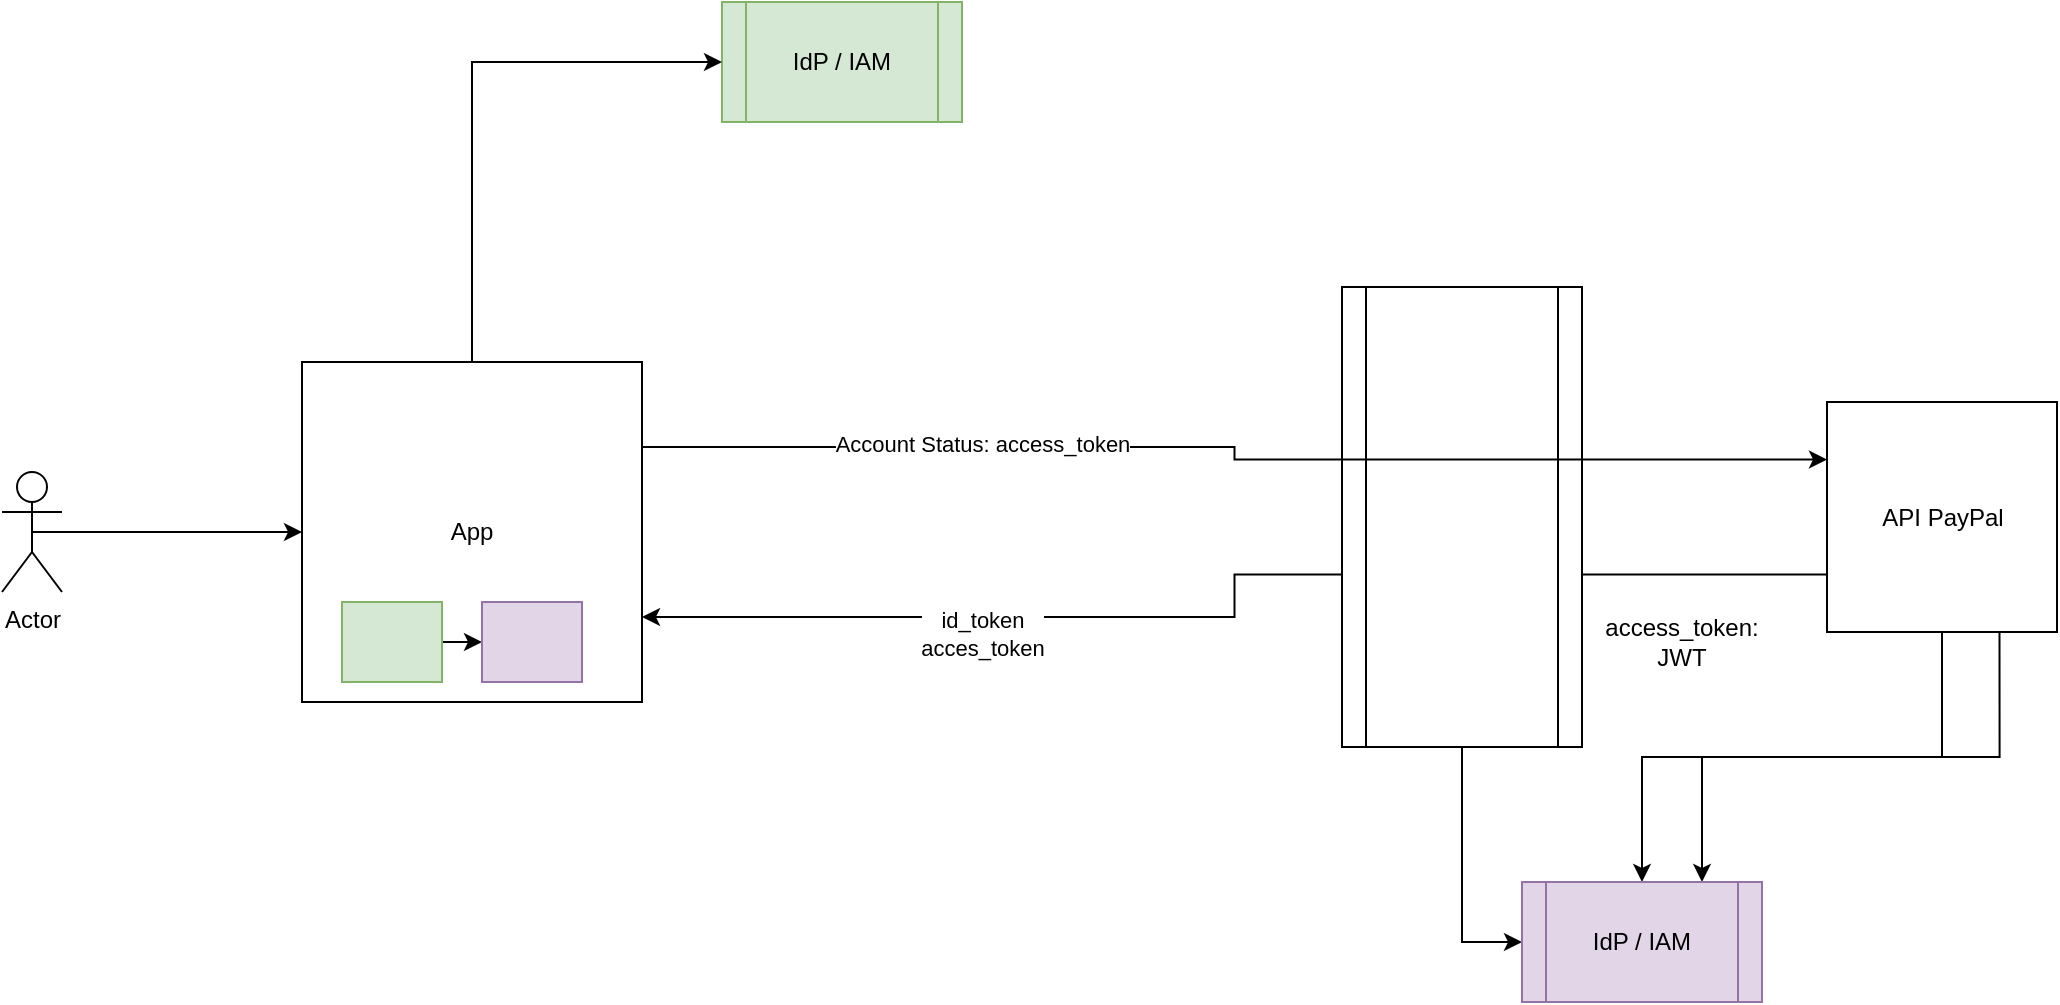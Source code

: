 <mxfile version="23.1.1" type="device">
  <diagram name="Page-1" id="omrCjFsz9Rno5y2q_Hbb">
    <mxGraphModel dx="2284" dy="738" grid="1" gridSize="10" guides="1" tooltips="1" connect="1" arrows="1" fold="1" page="1" pageScale="1" pageWidth="850" pageHeight="1100" math="0" shadow="0">
      <root>
        <mxCell id="0" />
        <mxCell id="1" parent="0" />
        <mxCell id="5tv3QEgn05VSVdU80hes-9" style="edgeStyle=orthogonalEdgeStyle;rounded=0;orthogonalLoop=1;jettySize=auto;html=1;exitX=0.5;exitY=1;exitDx=0;exitDy=0;entryX=0.5;entryY=0;entryDx=0;entryDy=0;" edge="1" parent="1" source="5tv3QEgn05VSVdU80hes-1" target="5tv3QEgn05VSVdU80hes-8">
          <mxGeometry relative="1" as="geometry" />
        </mxCell>
        <mxCell id="5tv3QEgn05VSVdU80hes-10" style="edgeStyle=orthogonalEdgeStyle;rounded=0;orthogonalLoop=1;jettySize=auto;html=1;exitX=0;exitY=0.75;exitDx=0;exitDy=0;entryX=1;entryY=0.75;entryDx=0;entryDy=0;" edge="1" parent="1" source="5tv3QEgn05VSVdU80hes-1" target="5tv3QEgn05VSVdU80hes-5">
          <mxGeometry relative="1" as="geometry" />
        </mxCell>
        <mxCell id="5tv3QEgn05VSVdU80hes-11" value="id_token&lt;br&gt;acces_token" style="edgeLabel;html=1;align=center;verticalAlign=middle;resizable=0;points=[];" vertex="1" connectable="0" parent="5tv3QEgn05VSVdU80hes-10">
          <mxGeometry x="0.27" y="1" relative="1" as="geometry">
            <mxPoint x="-54" y="7" as="offset" />
          </mxGeometry>
        </mxCell>
        <mxCell id="5tv3QEgn05VSVdU80hes-18" style="edgeStyle=orthogonalEdgeStyle;rounded=0;orthogonalLoop=1;jettySize=auto;html=1;exitX=0.75;exitY=1;exitDx=0;exitDy=0;entryX=0.75;entryY=0;entryDx=0;entryDy=0;" edge="1" parent="1" source="5tv3QEgn05VSVdU80hes-1" target="5tv3QEgn05VSVdU80hes-8">
          <mxGeometry relative="1" as="geometry" />
        </mxCell>
        <mxCell id="5tv3QEgn05VSVdU80hes-1" value="API PayPal" style="whiteSpace=wrap;html=1;aspect=fixed;" vertex="1" parent="1">
          <mxGeometry x="682.5" y="220" width="115" height="115" as="geometry" />
        </mxCell>
        <mxCell id="5tv3QEgn05VSVdU80hes-19" style="edgeStyle=orthogonalEdgeStyle;rounded=0;orthogonalLoop=1;jettySize=auto;html=1;exitX=0.5;exitY=1;exitDx=0;exitDy=0;entryX=0;entryY=0.5;entryDx=0;entryDy=0;" edge="1" parent="1" source="5tv3QEgn05VSVdU80hes-2" target="5tv3QEgn05VSVdU80hes-8">
          <mxGeometry relative="1" as="geometry" />
        </mxCell>
        <mxCell id="5tv3QEgn05VSVdU80hes-2" value="" style="shape=process;whiteSpace=wrap;html=1;backgroundOutline=1;" vertex="1" parent="1">
          <mxGeometry x="440" y="162.5" width="120" height="230" as="geometry" />
        </mxCell>
        <mxCell id="5tv3QEgn05VSVdU80hes-7" style="edgeStyle=orthogonalEdgeStyle;rounded=0;orthogonalLoop=1;jettySize=auto;html=1;exitX=0.5;exitY=0.5;exitDx=0;exitDy=0;exitPerimeter=0;" edge="1" parent="1" source="5tv3QEgn05VSVdU80hes-3" target="5tv3QEgn05VSVdU80hes-5">
          <mxGeometry relative="1" as="geometry" />
        </mxCell>
        <mxCell id="5tv3QEgn05VSVdU80hes-3" value="Actor" style="shape=umlActor;verticalLabelPosition=bottom;verticalAlign=top;html=1;outlineConnect=0;" vertex="1" parent="1">
          <mxGeometry x="-230" y="255" width="30" height="60" as="geometry" />
        </mxCell>
        <mxCell id="5tv3QEgn05VSVdU80hes-4" value="IdP / IAM" style="shape=process;whiteSpace=wrap;html=1;backgroundOutline=1;fillColor=#d5e8d4;strokeColor=#82b366;" vertex="1" parent="1">
          <mxGeometry x="130" y="20" width="120" height="60" as="geometry" />
        </mxCell>
        <mxCell id="5tv3QEgn05VSVdU80hes-6" style="edgeStyle=orthogonalEdgeStyle;rounded=0;orthogonalLoop=1;jettySize=auto;html=1;exitX=0.5;exitY=0;exitDx=0;exitDy=0;entryX=0;entryY=0.5;entryDx=0;entryDy=0;" edge="1" parent="1" source="5tv3QEgn05VSVdU80hes-5" target="5tv3QEgn05VSVdU80hes-4">
          <mxGeometry relative="1" as="geometry" />
        </mxCell>
        <mxCell id="5tv3QEgn05VSVdU80hes-15" style="edgeStyle=orthogonalEdgeStyle;rounded=0;orthogonalLoop=1;jettySize=auto;html=1;exitX=1;exitY=0.25;exitDx=0;exitDy=0;entryX=0;entryY=0.25;entryDx=0;entryDy=0;" edge="1" parent="1" source="5tv3QEgn05VSVdU80hes-5" target="5tv3QEgn05VSVdU80hes-1">
          <mxGeometry relative="1" as="geometry" />
        </mxCell>
        <mxCell id="5tv3QEgn05VSVdU80hes-16" value="Account Status: access_token" style="edgeLabel;html=1;align=center;verticalAlign=middle;resizable=0;points=[];" vertex="1" connectable="0" parent="5tv3QEgn05VSVdU80hes-15">
          <mxGeometry x="-0.374" y="-1" relative="1" as="geometry">
            <mxPoint x="-18" y="-3" as="offset" />
          </mxGeometry>
        </mxCell>
        <mxCell id="5tv3QEgn05VSVdU80hes-5" value="App" style="whiteSpace=wrap;html=1;aspect=fixed;" vertex="1" parent="1">
          <mxGeometry x="-80" y="200" width="170" height="170" as="geometry" />
        </mxCell>
        <mxCell id="5tv3QEgn05VSVdU80hes-8" value="IdP / IAM" style="shape=process;whiteSpace=wrap;html=1;backgroundOutline=1;fillColor=#e1d5e7;strokeColor=#9673a6;" vertex="1" parent="1">
          <mxGeometry x="530" y="460" width="120" height="60" as="geometry" />
        </mxCell>
        <mxCell id="5tv3QEgn05VSVdU80hes-14" style="edgeStyle=orthogonalEdgeStyle;rounded=0;orthogonalLoop=1;jettySize=auto;html=1;exitX=1;exitY=0.5;exitDx=0;exitDy=0;entryX=0;entryY=0.5;entryDx=0;entryDy=0;" edge="1" parent="1" source="5tv3QEgn05VSVdU80hes-12" target="5tv3QEgn05VSVdU80hes-13">
          <mxGeometry relative="1" as="geometry" />
        </mxCell>
        <mxCell id="5tv3QEgn05VSVdU80hes-12" value="" style="rounded=0;whiteSpace=wrap;html=1;fillColor=#d5e8d4;strokeColor=#82b366;" vertex="1" parent="1">
          <mxGeometry x="-60" y="320" width="50" height="40" as="geometry" />
        </mxCell>
        <mxCell id="5tv3QEgn05VSVdU80hes-13" value="" style="rounded=0;whiteSpace=wrap;html=1;fillColor=#e1d5e7;strokeColor=#9673a6;" vertex="1" parent="1">
          <mxGeometry x="10" y="320" width="50" height="40" as="geometry" />
        </mxCell>
        <mxCell id="5tv3QEgn05VSVdU80hes-17" value="access_token: JWT" style="text;html=1;strokeColor=none;fillColor=none;align=center;verticalAlign=middle;whiteSpace=wrap;rounded=0;" vertex="1" parent="1">
          <mxGeometry x="580" y="325" width="60" height="30" as="geometry" />
        </mxCell>
      </root>
    </mxGraphModel>
  </diagram>
</mxfile>
